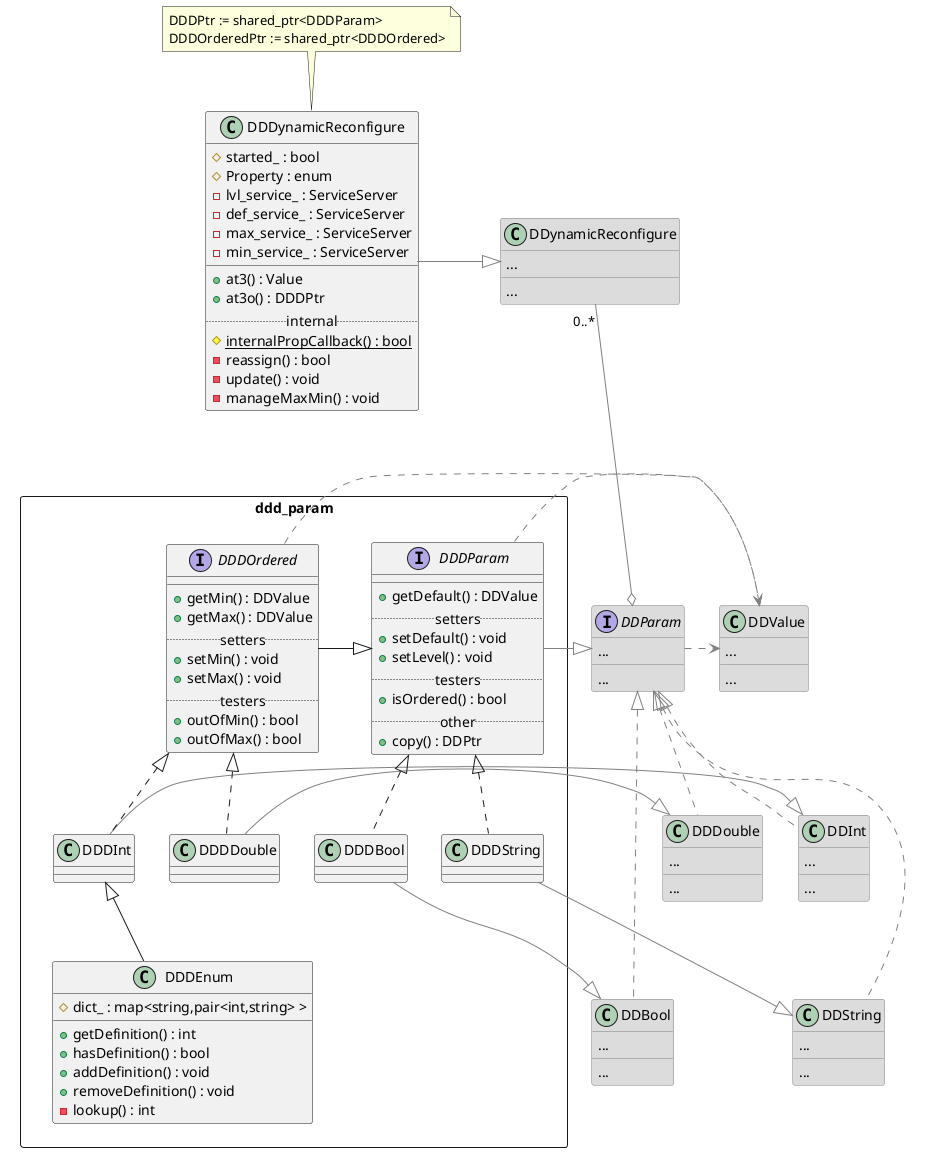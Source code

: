 @startuml
skinparam class {
    BorderColor<<2D>> gray
    BackgroundColor<<2D>> gainsboro
}
hide <<2D>> stereotype
class DDValue <<2D>> {
    ...
    __
    ...
}
interface DDParam <<2D>> {
    ...
    __
    ...
}
class DDInt <<2D>> {
    ...
    __
    ...
}
class DDDouble <<2D>> {
    ...
    __
    ...
}
class DDBool <<2D>> {
    ...
    __
    ...
}
class DDString <<2D>> {
    ...
    __
    ...
}
class DDynamicReconfigure <<2D>> {
    ...
    __
    ...
}
class DDDynamicReconfigure {
    #started_ : bool
    #Property : enum
    -lvl_service_ : ServiceServer
    -def_service_ : ServiceServer
    -max_service_ : ServiceServer
    -min_service_ : ServiceServer
    __
    +at3() : Value
    +at3o() : DDDPtr
    ..internal..
    #{static} internalPropCallback() : bool
    -reassign() : bool
    -update() : void
    -manageMaxMin() : void
}
note top: DDDPtr := shared_ptr<DDDParam>\nDDDOrderedPtr := shared_ptr<DDDOrdered>
package ddd_param <<Rectangle>> {
    interface DDDParam {
        __
        +getDefault() : DDValue
        ..setters..
        +setDefault() : void
        +setLevel() : void
        ..testers..
        +isOrdered() : bool
        ..other..
        +copy() : DDPtr
    }
    interface DDDOrdered {
        __
        +getMin() : DDValue
        +getMax() : DDValue
        ..setters..
        +setMin() : void
        +setMax() : void
        ..testers..
        +outOfMin() : bool
        +outOfMax() : bool
    }
    class DDDInt {
    }
    class DDDDouble {
    }
    class DDDBool {
    }
    class DDDString {
    }
    class DDDEnum {
        #dict_ : map<string,pair<int,string> >
        +getDefinition() : int
        +hasDefinition() : bool
        +addDefinition() : void
        +removeDefinition() : void
        -lookup() : int
    }
}
DDDynamicReconfigure -[hidden]-> ddd_param

DDParam .[#gray]> DDValue
DDDParam -[#gray]|> DDParam
DDDParam .[#gray]> DDValue
DDDOrdered .[#gray]> DDValue
DDDInt -[#gray]|> DDInt
DDDDouble -[#gray]|> DDDouble
DDDBool -[#gray]-|> DDBool
DDDString -[#gray]-|> DDString
DDynamicReconfigure "0..*" --[#gray]-o DDParam
DDDynamicReconfigure -[#gray]|> DDynamicReconfigure
DDInt .[#gray]u.|> DDParam
DDDouble .[#gray]u.|> DDParam
DDBool .[#gray]u.|> DDParam
DDString .[#gray]u.|> DDParam

DDDOrdered -|> DDDParam
DDDInt .u.|> DDDOrdered
DDDDouble .u.|> DDDOrdered
DDDBool .u.|> DDDParam
DDDString .u.|> DDDParam
DDDEnum -u-|> DDDInt
@enduml
